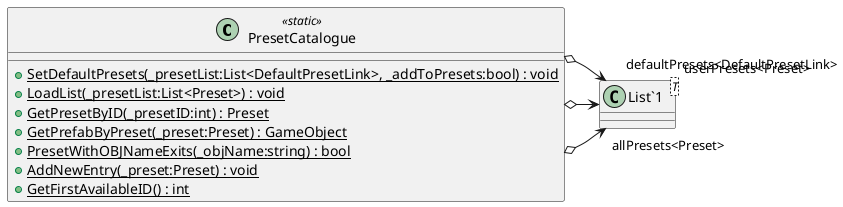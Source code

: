 @startuml
class PresetCatalogue <<static>> {
    + {static} SetDefaultPresets(_presetList:List<DefaultPresetLink>, _addToPresets:bool) : void
    + {static} LoadList(_presetList:List<Preset>) : void
    + {static} GetPresetByID(_presetID:int) : Preset
    + {static} GetPrefabByPreset(_preset:Preset) : GameObject
    + {static} PresetWithOBJNameExits(_objName:string) : bool
    + {static} AddNewEntry(_preset:Preset) : void
    + {static} GetFirstAvailableID() : int
}
class "List`1"<T> {
}
PresetCatalogue o-> "allPresets<Preset>" "List`1"
PresetCatalogue o-> "userPresets<Preset>" "List`1"
PresetCatalogue o-> "defaultPresets<DefaultPresetLink>" "List`1"
@enduml
